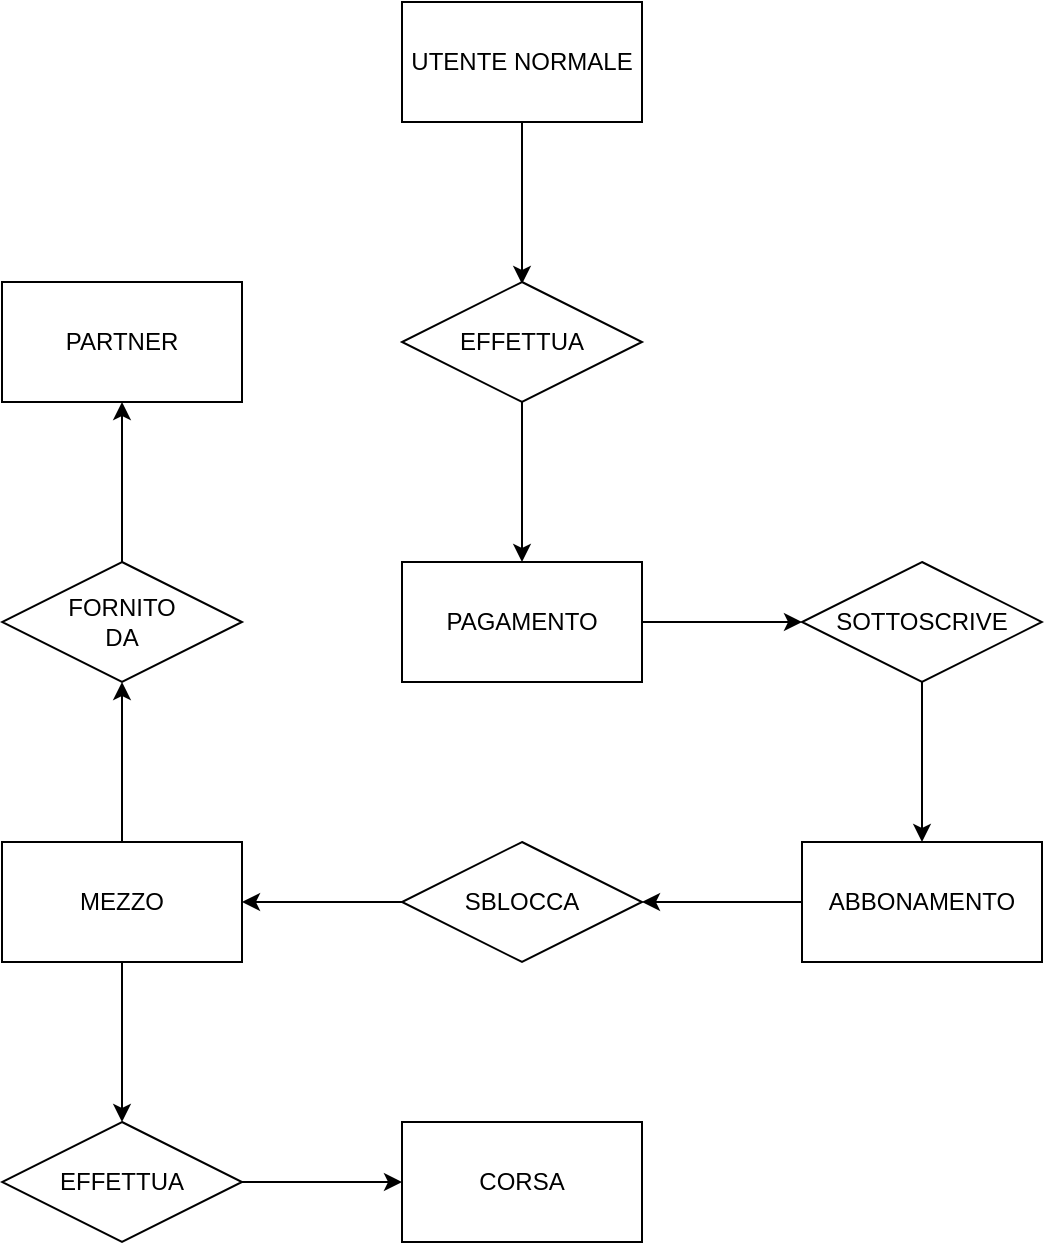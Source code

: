 <mxfile version="26.2.13">
  <diagram id="C5RBs43oDa-KdzZeNtuy" name="Page-1">
    <mxGraphModel dx="988" dy="574" grid="1" gridSize="10" guides="1" tooltips="1" connect="1" arrows="1" fold="1" page="1" pageScale="1" pageWidth="827" pageHeight="1169" math="0" shadow="0">
      <root>
        <mxCell id="WIyWlLk6GJQsqaUBKTNV-0" />
        <mxCell id="WIyWlLk6GJQsqaUBKTNV-1" parent="WIyWlLk6GJQsqaUBKTNV-0" />
        <mxCell id="Qd5DZW4X2KDFZsI4Hdju-20" style="edgeStyle=orthogonalEdgeStyle;rounded=0;orthogonalLoop=1;jettySize=auto;html=1;" parent="WIyWlLk6GJQsqaUBKTNV-1" source="Qd5DZW4X2KDFZsI4Hdju-0" edge="1">
          <mxGeometry relative="1" as="geometry">
            <mxPoint x="340" y="581" as="targetPoint" />
          </mxGeometry>
        </mxCell>
        <mxCell id="Qd5DZW4X2KDFZsI4Hdju-0" value="UTENTE NORMALE" style="rounded=0;whiteSpace=wrap;html=1;" parent="WIyWlLk6GJQsqaUBKTNV-1" vertex="1">
          <mxGeometry x="280" y="440" width="120" height="60" as="geometry" />
        </mxCell>
        <mxCell id="eDcJJW2ZNM3tFz71Qyrl-2" style="edgeStyle=orthogonalEdgeStyle;rounded=0;orthogonalLoop=1;jettySize=auto;html=1;" parent="WIyWlLk6GJQsqaUBKTNV-1" source="eDcJJW2ZNM3tFz71Qyrl-0" target="eDcJJW2ZNM3tFz71Qyrl-1" edge="1">
          <mxGeometry relative="1" as="geometry" />
        </mxCell>
        <mxCell id="eDcJJW2ZNM3tFz71Qyrl-0" value="EFFETTUA" style="rhombus;whiteSpace=wrap;html=1;" parent="WIyWlLk6GJQsqaUBKTNV-1" vertex="1">
          <mxGeometry x="280" y="580" width="120" height="60" as="geometry" />
        </mxCell>
        <mxCell id="eDcJJW2ZNM3tFz71Qyrl-8" style="edgeStyle=orthogonalEdgeStyle;rounded=0;orthogonalLoop=1;jettySize=auto;html=1;" parent="WIyWlLk6GJQsqaUBKTNV-1" source="eDcJJW2ZNM3tFz71Qyrl-1" edge="1">
          <mxGeometry relative="1" as="geometry">
            <mxPoint x="480" y="750" as="targetPoint" />
          </mxGeometry>
        </mxCell>
        <mxCell id="eDcJJW2ZNM3tFz71Qyrl-1" value="PAGAMENTO" style="rounded=0;whiteSpace=wrap;html=1;" parent="WIyWlLk6GJQsqaUBKTNV-1" vertex="1">
          <mxGeometry x="280" y="720" width="120" height="60" as="geometry" />
        </mxCell>
        <mxCell id="DevXK_6zV9G2snPEZhXC-8" style="edgeStyle=orthogonalEdgeStyle;rounded=0;orthogonalLoop=1;jettySize=auto;html=1;" parent="WIyWlLk6GJQsqaUBKTNV-1" source="eDcJJW2ZNM3tFz71Qyrl-6" target="eDcJJW2ZNM3tFz71Qyrl-14" edge="1">
          <mxGeometry relative="1" as="geometry" />
        </mxCell>
        <mxCell id="eDcJJW2ZNM3tFz71Qyrl-6" value="SBLOCCA" style="rhombus;whiteSpace=wrap;html=1;" parent="WIyWlLk6GJQsqaUBKTNV-1" vertex="1">
          <mxGeometry x="280" y="860" width="120" height="60" as="geometry" />
        </mxCell>
        <mxCell id="eDcJJW2ZNM3tFz71Qyrl-10" style="edgeStyle=orthogonalEdgeStyle;rounded=0;orthogonalLoop=1;jettySize=auto;html=1;" parent="WIyWlLk6GJQsqaUBKTNV-1" source="eDcJJW2ZNM3tFz71Qyrl-9" edge="1">
          <mxGeometry relative="1" as="geometry">
            <mxPoint x="540" y="860" as="targetPoint" />
          </mxGeometry>
        </mxCell>
        <mxCell id="eDcJJW2ZNM3tFz71Qyrl-9" value="SOTTOSCRIVE" style="rhombus;whiteSpace=wrap;html=1;" parent="WIyWlLk6GJQsqaUBKTNV-1" vertex="1">
          <mxGeometry x="480" y="720" width="120" height="60" as="geometry" />
        </mxCell>
        <mxCell id="eDcJJW2ZNM3tFz71Qyrl-12" style="edgeStyle=orthogonalEdgeStyle;rounded=0;orthogonalLoop=1;jettySize=auto;html=1;" parent="WIyWlLk6GJQsqaUBKTNV-1" source="eDcJJW2ZNM3tFz71Qyrl-11" target="eDcJJW2ZNM3tFz71Qyrl-6" edge="1">
          <mxGeometry relative="1" as="geometry" />
        </mxCell>
        <mxCell id="eDcJJW2ZNM3tFz71Qyrl-11" value="ABBONAMENTO" style="rounded=0;whiteSpace=wrap;html=1;" parent="WIyWlLk6GJQsqaUBKTNV-1" vertex="1">
          <mxGeometry x="480" y="860" width="120" height="60" as="geometry" />
        </mxCell>
        <mxCell id="DevXK_6zV9G2snPEZhXC-10" style="edgeStyle=orthogonalEdgeStyle;rounded=0;orthogonalLoop=1;jettySize=auto;html=1;" parent="WIyWlLk6GJQsqaUBKTNV-1" source="eDcJJW2ZNM3tFz71Qyrl-14" target="DevXK_6zV9G2snPEZhXC-5" edge="1">
          <mxGeometry relative="1" as="geometry" />
        </mxCell>
        <mxCell id="awrbeG6u4mMFsSx5mceb-0" style="edgeStyle=orthogonalEdgeStyle;rounded=0;orthogonalLoop=1;jettySize=auto;html=1;" edge="1" parent="WIyWlLk6GJQsqaUBKTNV-1" source="eDcJJW2ZNM3tFz71Qyrl-14">
          <mxGeometry relative="1" as="geometry">
            <mxPoint x="140" y="780" as="targetPoint" />
          </mxGeometry>
        </mxCell>
        <mxCell id="eDcJJW2ZNM3tFz71Qyrl-14" value="MEZZO" style="rounded=0;whiteSpace=wrap;html=1;" parent="WIyWlLk6GJQsqaUBKTNV-1" vertex="1">
          <mxGeometry x="80" y="860" width="120" height="60" as="geometry" />
        </mxCell>
        <mxCell id="DevXK_6zV9G2snPEZhXC-5" value="EFFETTUA" style="rhombus;whiteSpace=wrap;html=1;" parent="WIyWlLk6GJQsqaUBKTNV-1" vertex="1">
          <mxGeometry x="80" y="1000" width="120" height="60" as="geometry" />
        </mxCell>
        <mxCell id="DevXK_6zV9G2snPEZhXC-9" value="" style="edgeStyle=orthogonalEdgeStyle;rounded=0;orthogonalLoop=1;jettySize=auto;html=1;" parent="WIyWlLk6GJQsqaUBKTNV-1" source="DevXK_6zV9G2snPEZhXC-5" target="DevXK_6zV9G2snPEZhXC-7" edge="1">
          <mxGeometry relative="1" as="geometry">
            <mxPoint x="680" y="1030" as="targetPoint" />
            <mxPoint x="190" y="1030" as="sourcePoint" />
          </mxGeometry>
        </mxCell>
        <mxCell id="DevXK_6zV9G2snPEZhXC-7" value="CORSA" style="rounded=0;whiteSpace=wrap;html=1;" parent="WIyWlLk6GJQsqaUBKTNV-1" vertex="1">
          <mxGeometry x="280" y="1000" width="120" height="60" as="geometry" />
        </mxCell>
        <mxCell id="awrbeG6u4mMFsSx5mceb-3" style="edgeStyle=orthogonalEdgeStyle;rounded=0;orthogonalLoop=1;jettySize=auto;html=1;" edge="1" parent="WIyWlLk6GJQsqaUBKTNV-1" source="awrbeG6u4mMFsSx5mceb-1" target="awrbeG6u4mMFsSx5mceb-2">
          <mxGeometry relative="1" as="geometry" />
        </mxCell>
        <mxCell id="awrbeG6u4mMFsSx5mceb-1" value="FORNITO&lt;div&gt;DA&lt;/div&gt;" style="rhombus;whiteSpace=wrap;html=1;" vertex="1" parent="WIyWlLk6GJQsqaUBKTNV-1">
          <mxGeometry x="80" y="720" width="120" height="60" as="geometry" />
        </mxCell>
        <mxCell id="awrbeG6u4mMFsSx5mceb-2" value="PARTNER" style="rounded=0;whiteSpace=wrap;html=1;" vertex="1" parent="WIyWlLk6GJQsqaUBKTNV-1">
          <mxGeometry x="80" y="580" width="120" height="60" as="geometry" />
        </mxCell>
      </root>
    </mxGraphModel>
  </diagram>
</mxfile>

